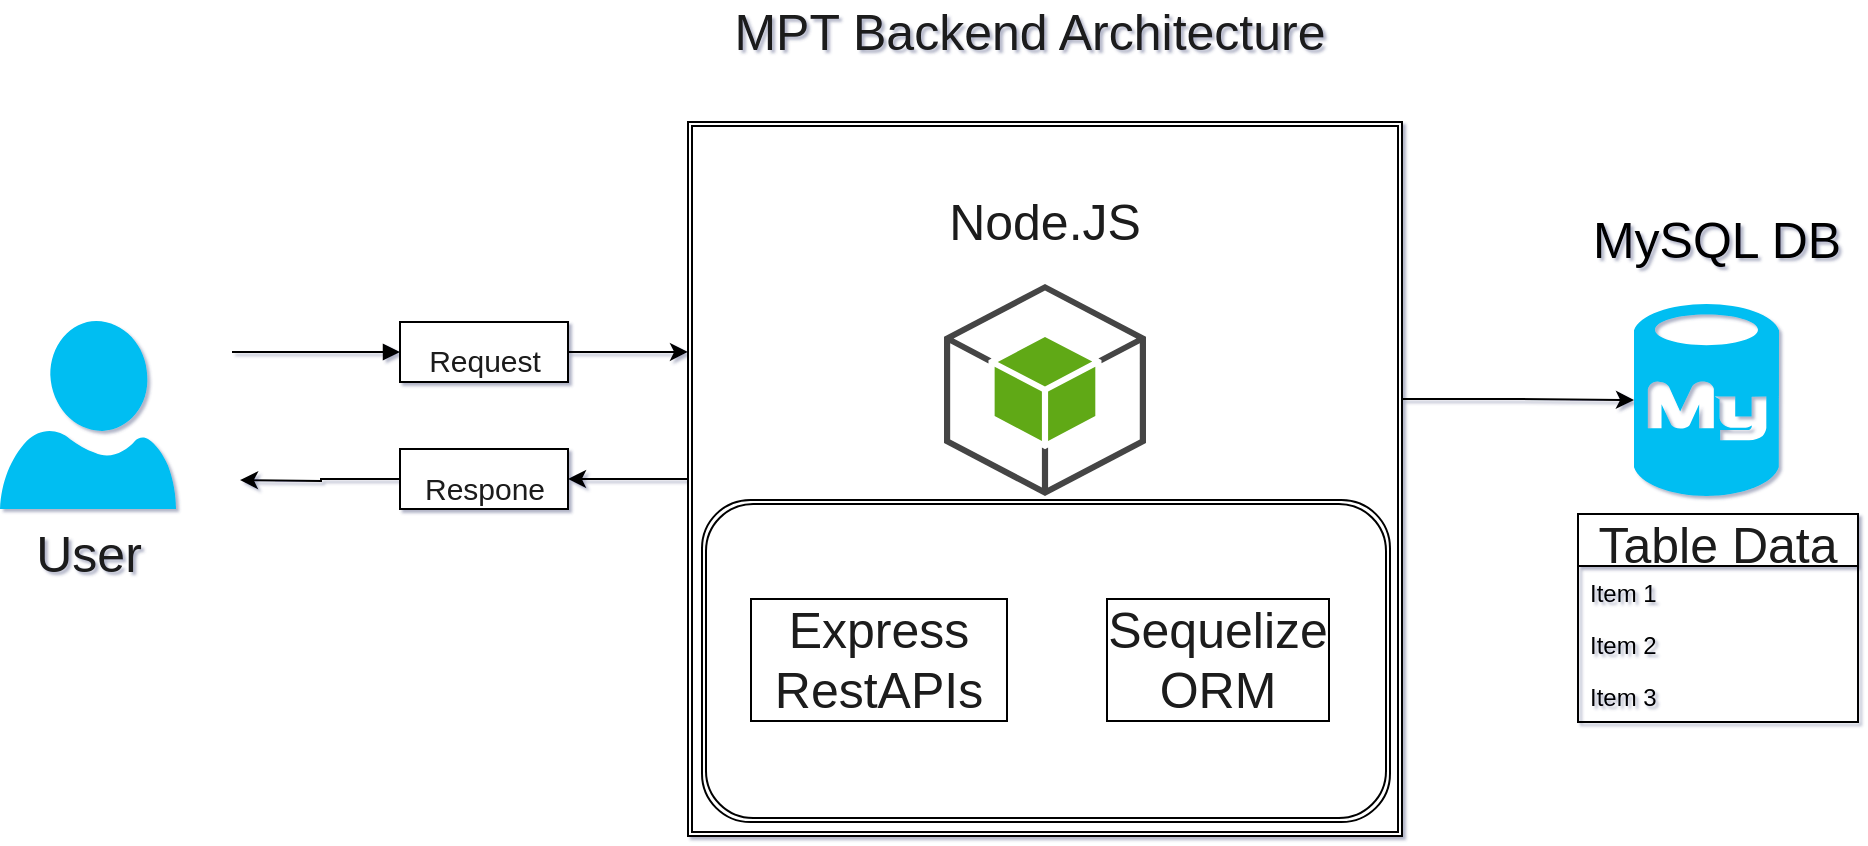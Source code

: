 <mxfile version="14.9.6" type="github">
  <diagram id="SQK_iS7NubJ-UlspPShi" name="Page-1">
    <mxGraphModel dx="1528" dy="1488" grid="0" gridSize="10" guides="1" tooltips="1" connect="1" arrows="1" fold="1" page="0" pageScale="1" pageWidth="827" pageHeight="1169" background="none" math="0" shadow="1">
      <root>
        <mxCell id="0" />
        <mxCell id="1" parent="0" />
        <mxCell id="taTUPynsXKpivhQrRoup-1" value="MySQL DB" style="verticalLabelPosition=bottom;html=1;verticalAlign=top;align=center;strokeColor=none;fillColor=#00BEF2;shape=mxgraph.azure.mysql_database;fontSize=25;movableLabel=1;" vertex="1" parent="1">
          <mxGeometry x="559" y="-565" width="72.5" height="96" as="geometry">
            <mxPoint x="5" y="-150" as="offset" />
          </mxGeometry>
        </mxCell>
        <mxCell id="taTUPynsXKpivhQrRoup-4" style="edgeStyle=orthogonalEdgeStyle;rounded=0;orthogonalLoop=1;jettySize=auto;html=1;entryX=0;entryY=0.5;entryDx=0;entryDy=0;entryPerimeter=0;exitX=0.998;exitY=0.388;exitDx=0;exitDy=0;exitPerimeter=0;" edge="1" parent="1" source="taTUPynsXKpivhQrRoup-12" target="taTUPynsXKpivhQrRoup-1">
          <mxGeometry relative="1" as="geometry">
            <mxPoint x="453" y="-522" as="sourcePoint" />
          </mxGeometry>
        </mxCell>
        <mxCell id="taTUPynsXKpivhQrRoup-20" style="edgeStyle=orthogonalEdgeStyle;rounded=0;orthogonalLoop=1;jettySize=auto;html=1;entryX=0;entryY=0.5;entryDx=0;entryDy=0;fontSize=25;fontColor=#1A1A1A;" edge="1" parent="1" source="taTUPynsXKpivhQrRoup-12" target="taTUPynsXKpivhQrRoup-17">
          <mxGeometry relative="1" as="geometry" />
        </mxCell>
        <mxCell id="taTUPynsXKpivhQrRoup-12" value="" style="shape=ext;double=1;whiteSpace=wrap;html=1;aspect=fixed;fontSize=25;fontColor=#1A1A1A;" vertex="1" parent="1">
          <mxGeometry x="86" y="-656" width="357" height="357" as="geometry" />
        </mxCell>
        <mxCell id="taTUPynsXKpivhQrRoup-2" value="&lt;font style=&quot;font-size: 25px;&quot;&gt;Node.JS&lt;/font&gt;" style="outlineConnect=0;dashed=0;verticalLabelPosition=bottom;verticalAlign=top;align=center;html=1;shape=mxgraph.aws3.android;movableLabel=1;fillColor=#60a917;strokeColor=#2D7600;labelBorderColor=none;fontColor=#1A1A1A;fontSize=25;" vertex="1" parent="1">
          <mxGeometry x="214" y="-575" width="101" height="106" as="geometry">
            <mxPoint x="-1" y="-159" as="offset" />
          </mxGeometry>
        </mxCell>
        <mxCell id="taTUPynsXKpivhQrRoup-11" value="" style="shape=ext;double=1;rounded=1;whiteSpace=wrap;html=1;fontColor=#1A1A1A;" vertex="1" parent="1">
          <mxGeometry x="93" y="-467" width="344" height="161" as="geometry" />
        </mxCell>
        <mxCell id="taTUPynsXKpivhQrRoup-15" style="edgeStyle=orthogonalEdgeStyle;rounded=0;orthogonalLoop=1;jettySize=auto;html=1;entryX=0;entryY=0.322;entryDx=0;entryDy=0;entryPerimeter=0;fontSize=25;fontColor=#1A1A1A;" edge="1" parent="1" source="taTUPynsXKpivhQrRoup-13" target="taTUPynsXKpivhQrRoup-12">
          <mxGeometry relative="1" as="geometry" />
        </mxCell>
        <mxCell id="taTUPynsXKpivhQrRoup-13" value="&lt;font style=&quot;font-size: 15px&quot;&gt;Request&lt;/font&gt;" style="html=1;fontSize=25;fontColor=#1A1A1A;" vertex="1" parent="1">
          <mxGeometry x="-58" y="-556" width="84" height="30" as="geometry" />
        </mxCell>
        <mxCell id="taTUPynsXKpivhQrRoup-14" value="" style="endArrow=block;html=1;rounded=0;align=center;verticalAlign=top;endFill=1;labelBackgroundColor=none;endSize=6;fontSize=25;fontColor=#1A1A1A;" edge="1" target="taTUPynsXKpivhQrRoup-13" parent="1">
          <mxGeometry relative="1" as="geometry">
            <mxPoint x="-142" y="-541" as="sourcePoint" />
          </mxGeometry>
        </mxCell>
        <mxCell id="taTUPynsXKpivhQrRoup-22" style="edgeStyle=orthogonalEdgeStyle;rounded=0;orthogonalLoop=1;jettySize=auto;html=1;fontSize=25;fontColor=#1A1A1A;" edge="1" parent="1" source="taTUPynsXKpivhQrRoup-17">
          <mxGeometry relative="1" as="geometry">
            <mxPoint x="-138" y="-477" as="targetPoint" />
          </mxGeometry>
        </mxCell>
        <mxCell id="taTUPynsXKpivhQrRoup-17" value="&lt;font style=&quot;font-size: 15px&quot;&gt;Respone&lt;/font&gt;" style="html=1;fontSize=25;fontColor=#1A1A1A;direction=west;" vertex="1" parent="1">
          <mxGeometry x="-58" y="-492.5" width="84" height="30" as="geometry" />
        </mxCell>
        <mxCell id="taTUPynsXKpivhQrRoup-21" value="User" style="verticalLabelPosition=bottom;html=1;verticalAlign=top;align=center;strokeColor=none;fillColor=#00BEF2;shape=mxgraph.azure.user;fontSize=25;fontColor=#1A1A1A;" vertex="1" parent="1">
          <mxGeometry x="-258" y="-556.5" width="88" height="94" as="geometry" />
        </mxCell>
        <mxCell id="taTUPynsXKpivhQrRoup-23" value="MPT Backend Architecture" style="text;html=1;strokeColor=none;fillColor=none;align=center;verticalAlign=middle;whiteSpace=wrap;rounded=0;fontSize=25;fontColor=#1A1A1A;" vertex="1" parent="1">
          <mxGeometry x="22" y="-712" width="470" height="20" as="geometry" />
        </mxCell>
        <mxCell id="taTUPynsXKpivhQrRoup-24" value="Express RestAPIs" style="text;html=1;strokeColor=none;fillColor=none;align=center;verticalAlign=middle;whiteSpace=wrap;rounded=0;fontSize=25;fontColor=#1A1A1A;labelBorderColor=#000000;spacingTop=0;" vertex="1" parent="1">
          <mxGeometry x="116" y="-460" width="131" height="144" as="geometry" />
        </mxCell>
        <mxCell id="taTUPynsXKpivhQrRoup-26" value="Sequelize ORM" style="text;html=1;strokeColor=none;fillColor=none;align=center;verticalAlign=middle;whiteSpace=wrap;rounded=0;fontSize=25;fontColor=#1A1A1A;labelBorderColor=#000000;" vertex="1" parent="1">
          <mxGeometry x="338" y="-398" width="26" height="20" as="geometry" />
        </mxCell>
        <mxCell id="taTUPynsXKpivhQrRoup-40" value="Table Data" style="swimlane;fontStyle=0;childLayout=stackLayout;horizontal=1;startSize=26;horizontalStack=0;resizeParent=1;resizeParentMax=0;resizeLast=0;collapsible=1;marginBottom=0;fontSize=25;fontColor=#1A1A1A;" vertex="1" parent="1">
          <mxGeometry x="531" y="-460" width="140" height="104" as="geometry" />
        </mxCell>
        <mxCell id="taTUPynsXKpivhQrRoup-41" value="Item 1" style="text;strokeColor=none;fillColor=none;align=left;verticalAlign=top;spacingLeft=4;spacingRight=4;overflow=hidden;rotatable=0;points=[[0,0.5],[1,0.5]];portConstraint=eastwest;" vertex="1" parent="taTUPynsXKpivhQrRoup-40">
          <mxGeometry y="26" width="140" height="26" as="geometry" />
        </mxCell>
        <mxCell id="taTUPynsXKpivhQrRoup-42" value="Item 2" style="text;strokeColor=none;fillColor=none;align=left;verticalAlign=top;spacingLeft=4;spacingRight=4;overflow=hidden;rotatable=0;points=[[0,0.5],[1,0.5]];portConstraint=eastwest;" vertex="1" parent="taTUPynsXKpivhQrRoup-40">
          <mxGeometry y="52" width="140" height="26" as="geometry" />
        </mxCell>
        <mxCell id="taTUPynsXKpivhQrRoup-43" value="Item 3" style="text;strokeColor=none;fillColor=none;align=left;verticalAlign=top;spacingLeft=4;spacingRight=4;overflow=hidden;rotatable=0;points=[[0,0.5],[1,0.5]];portConstraint=eastwest;" vertex="1" parent="taTUPynsXKpivhQrRoup-40">
          <mxGeometry y="78" width="140" height="26" as="geometry" />
        </mxCell>
      </root>
    </mxGraphModel>
  </diagram>
</mxfile>

